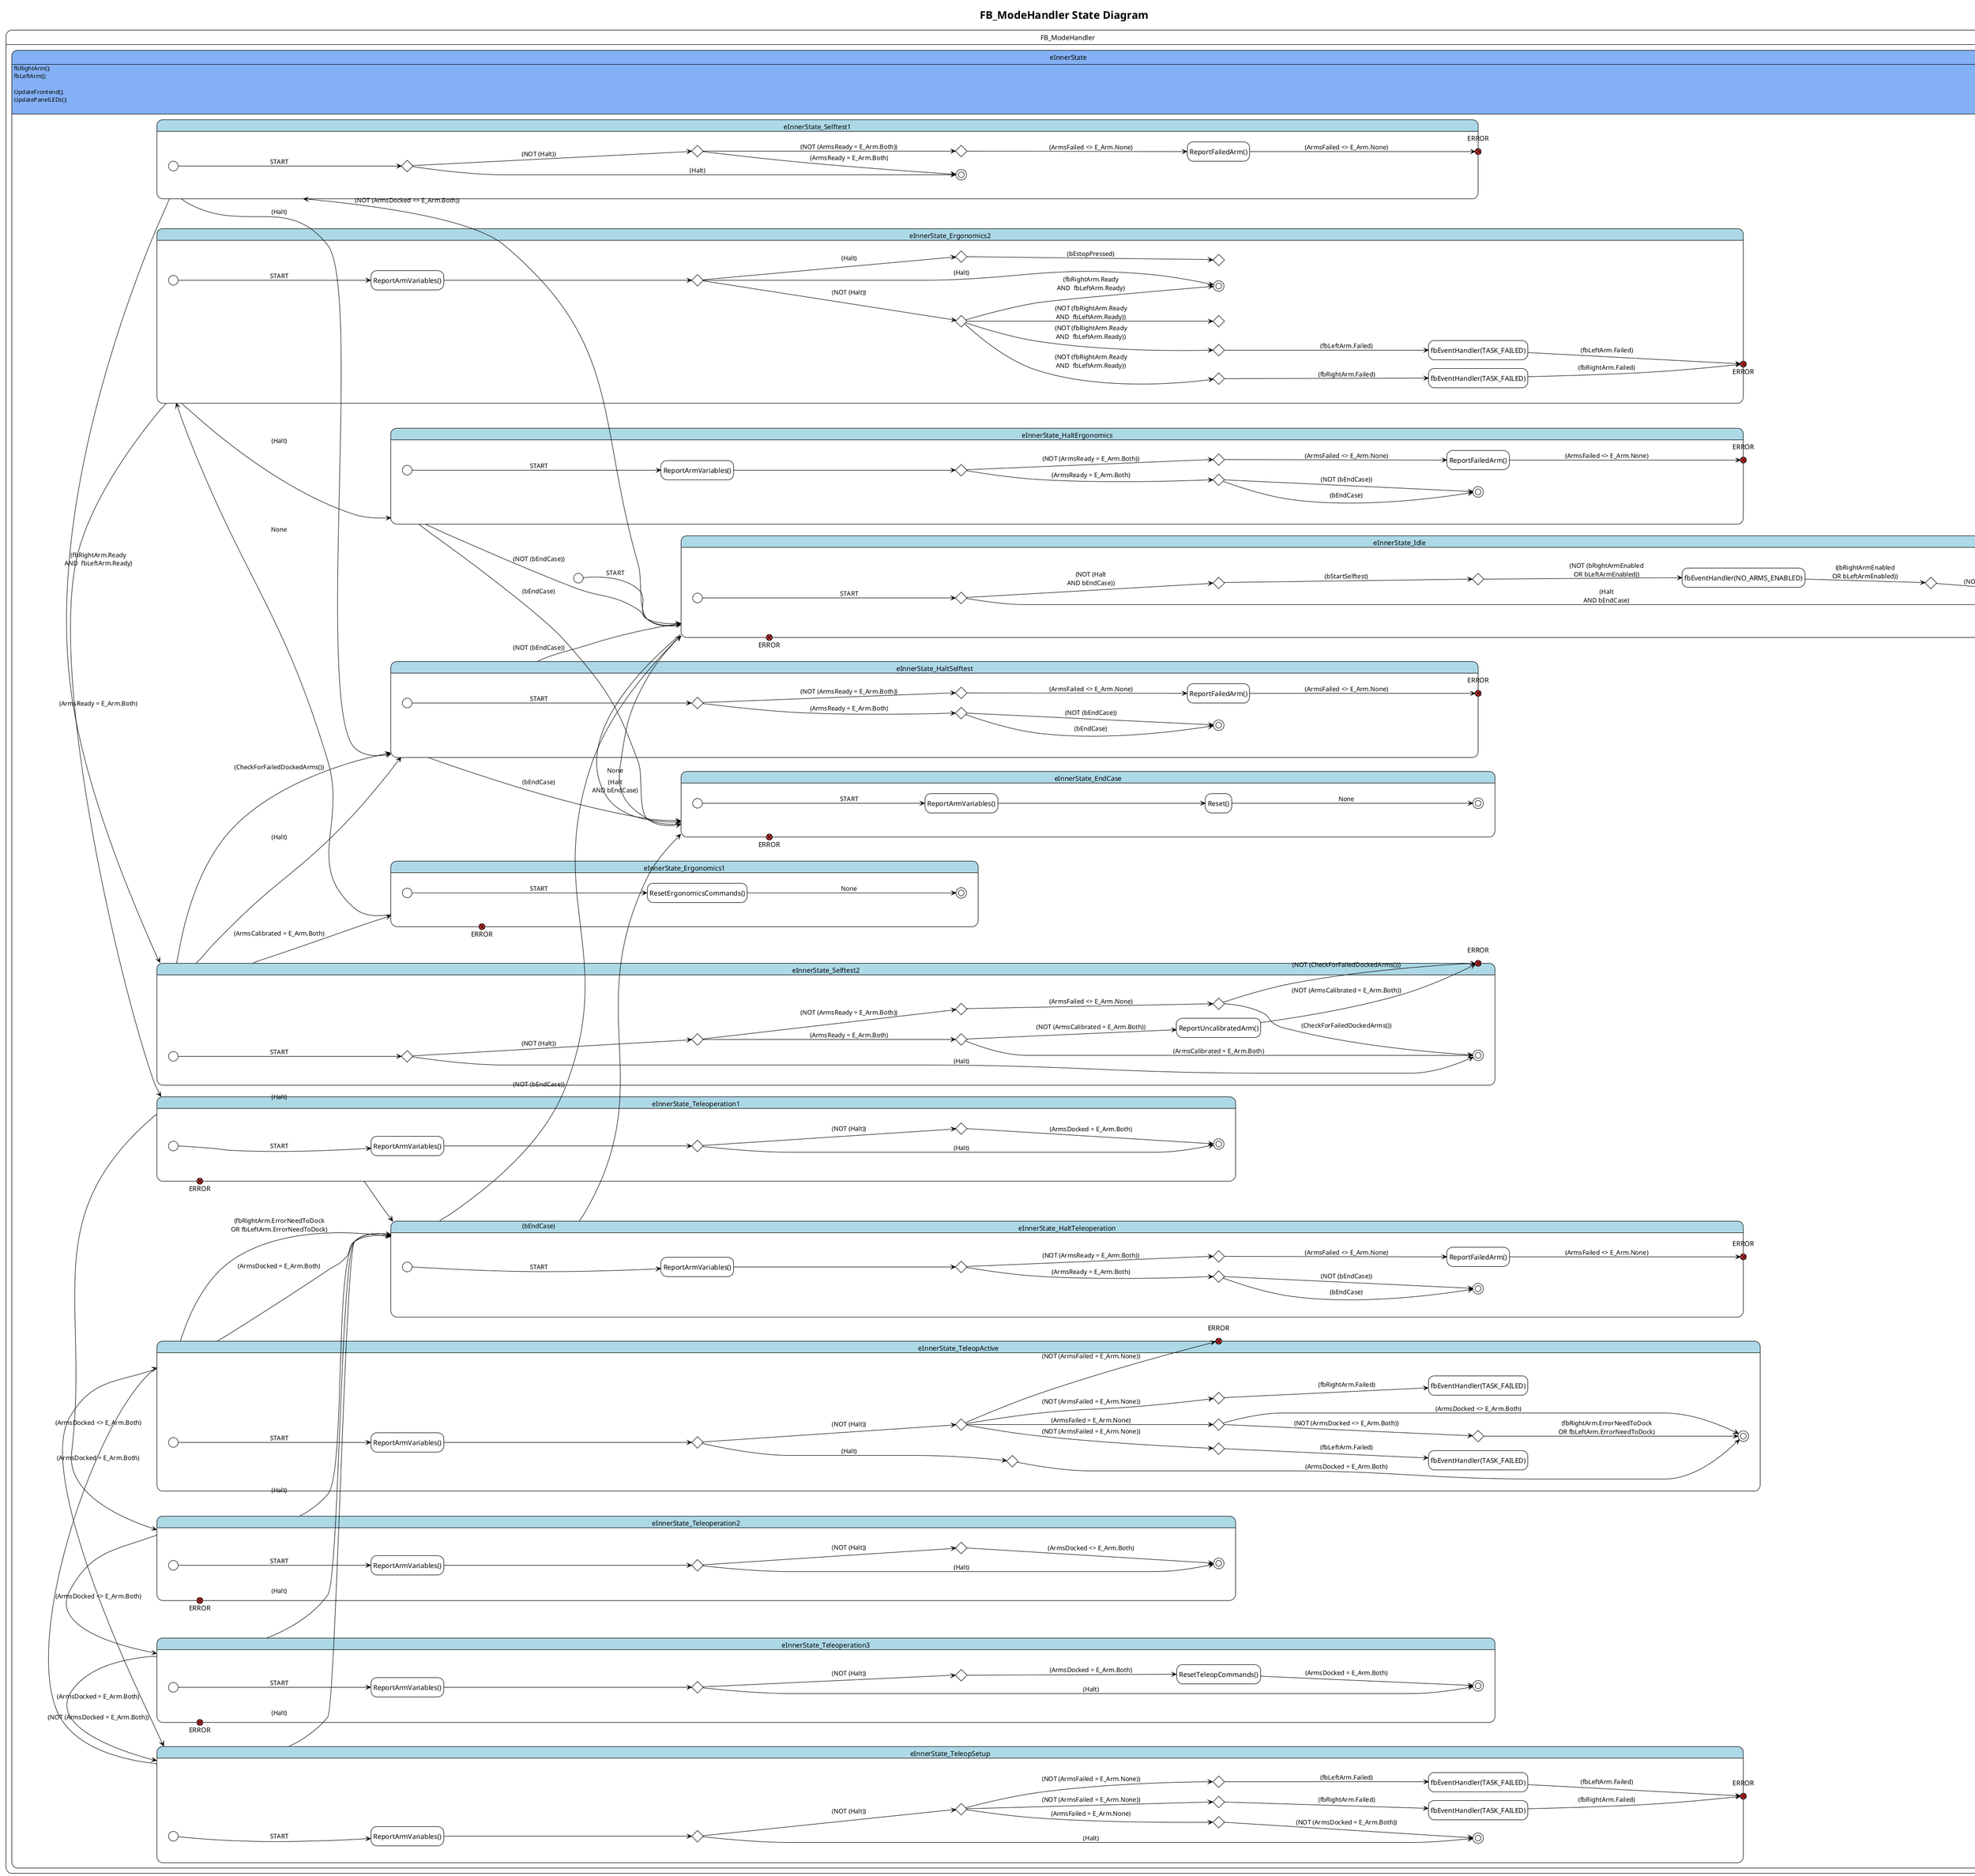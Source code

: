 @startuml State Diagram

!theme plain
'skin rose
left to right direction
hide empty description
'!theme reddress-lightgreen
title FB_ModeHandler State Diagram



state FB_ModeHandler{

state eInnerState #84b1f5 {
	[*] --> eInnerState_Idle : START
	state eInnerState_Idle #lightblue {
state "ERROR" as eInnerState_Idle_ERROR <<exitPoint>> #ff3333
	state eInnerState_Idle_Node_1 <<choice>>
	[*] ----> eInnerState_Idle_Node_1 : START
	eInnerState_Idle_Node_1 ----> [*] : (Halt\nAND bEndCase)
		state eInnerState_Idle_Node_2 <<choice>>
			state eInnerState_Idle_Node_3 <<choice>>
			state "fbEventHandler(NO_ARMS_ENABLED)" as eInnerState_Idle_Node_4 
			state eInnerState_Idle_Node_5 <<choice>>
	eInnerState_Idle_Node_5 ----> [*] : (NOT (ArmsDocked <> E_Arm.Both))
	}
	state eInnerState_Selftest1 #lightblue {
state "ERROR" as eInnerState_Selftest1_ERROR <<exitPoint>> #ff3333
	state eInnerState_Selftest1_Node_1 <<choice>>
	[*] ----> eInnerState_Selftest1_Node_1 : START
	eInnerState_Selftest1_Node_1 ----> [*] : (Halt)
		state eInnerState_Selftest1_Node_2 <<choice>>
	eInnerState_Selftest1_Node_2 ----> [*] : (ArmsReady = E_Arm.Both)
		state eInnerState_Selftest1_Node_3 <<choice>>
		state "ReportFailedArm()" as eInnerState_Selftest1_Node_4 
	}
	state eInnerState_Selftest2 #lightblue {
state "ERROR" as eInnerState_Selftest2_ERROR <<exitPoint>> #ff3333
	state eInnerState_Selftest2_Node_1 <<choice>>
	[*] ----> eInnerState_Selftest2_Node_1 : START
	eInnerState_Selftest2_Node_1 ----> [*] : (Halt)
		state eInnerState_Selftest2_Node_2 <<choice>>
			state eInnerState_Selftest2_Node_3 <<choice>>
	eInnerState_Selftest2_Node_3 ----> [*] : (ArmsCalibrated = E_Arm.Both)
			state "ReportUncalibratedArm()" as eInnerState_Selftest2_Node_4 
		state eInnerState_Selftest2_Node_5 <<choice>>
			state eInnerState_Selftest2_Node_6 <<choice>>
	eInnerState_Selftest2_Node_6 ----> [*] : (CheckForFailedDockedArms())
	}
	state eInnerState_HaltSelftest #lightblue {
state "ERROR" as eInnerState_HaltSelftest_ERROR <<exitPoint>> #ff3333
	state eInnerState_HaltSelftest_Node_1 <<choice>>
	[*] ----> eInnerState_HaltSelftest_Node_1 : START
		state eInnerState_HaltSelftest_Node_2 <<choice>>
	eInnerState_HaltSelftest_Node_2 ----> [*] : (bEndCase)
	eInnerState_HaltSelftest_Node_2 ----> [*] : (NOT (bEndCase))
	state eInnerState_HaltSelftest_Node_3 <<choice>>
	state "ReportFailedArm()" as eInnerState_HaltSelftest_Node_4 
	}
	state eInnerState_Ergonomics1 #lightblue {
state "ERROR" as eInnerState_Ergonomics1_ERROR <<exitPoint>> #ff3333
	state "ResetErgonomicsCommands()" as eInnerState_Ergonomics1_Node_1 
	[*] ----> eInnerState_Ergonomics1_Node_1 : START
	eInnerState_Ergonomics1_Node_1 ----> [*] : None
	}
	state eInnerState_Ergonomics2 #lightblue {
state "ERROR" as eInnerState_Ergonomics2_ERROR <<exitPoint>> #ff3333
	state "ReportArmVariables()" as eInnerState_Ergonomics2_Node_1 
	[*] ----> eInnerState_Ergonomics2_Node_1 : START
		state eInnerState_Ergonomics2_Node_2 <<choice>>
			state eInnerState_Ergonomics2_Node_3 <<choice>>
				state eInnerState_Ergonomics2_Node_4 <<choice>>
	eInnerState_Ergonomics2_Node_2 ----> [*] : (Halt)
			state eInnerState_Ergonomics2_Node_5 <<choice>>
	eInnerState_Ergonomics2_Node_5 ----> [*] : (fbRightArm.Ready\nAND  fbLeftArm.Ready)
				state eInnerState_Ergonomics2_Node_6 <<choice>>
				state eInnerState_Ergonomics2_Node_7 <<choice>>
				state "fbEventHandler(TASK_FAILED)" as eInnerState_Ergonomics2_Node_8 
				state eInnerState_Ergonomics2_Node_9 <<choice>>
				state "fbEventHandler(TASK_FAILED)" as eInnerState_Ergonomics2_Node_10 
	}
	state eInnerState_HaltErgonomics #lightblue {
state "ERROR" as eInnerState_HaltErgonomics_ERROR <<exitPoint>> #ff3333
	state "ReportArmVariables()" as eInnerState_HaltErgonomics_Node_1 
	[*] ----> eInnerState_HaltErgonomics_Node_1 : START
		state eInnerState_HaltErgonomics_Node_2 <<choice>>
			state eInnerState_HaltErgonomics_Node_3 <<choice>>
	eInnerState_HaltErgonomics_Node_3 ----> [*] : (bEndCase)
	eInnerState_HaltErgonomics_Node_3 ----> [*] : (NOT (bEndCase))
		state eInnerState_HaltErgonomics_Node_4 <<choice>>
		state "ReportFailedArm()" as eInnerState_HaltErgonomics_Node_5 
	}
	state eInnerState_Teleoperation1 #lightblue {
state "ERROR" as eInnerState_Teleoperation1_ERROR <<exitPoint>> #ff3333
	state "ReportArmVariables()" as eInnerState_Teleoperation1_Node_1 
	[*] ----> eInnerState_Teleoperation1_Node_1 : START
		state eInnerState_Teleoperation1_Node_2 <<choice>>
	eInnerState_Teleoperation1_Node_2 ----> [*] : (Halt)
			state eInnerState_Teleoperation1_Node_3 <<choice>>
	eInnerState_Teleoperation1_Node_3 ----> [*] : (ArmsDocked = E_Arm.Both)
	}
	state eInnerState_Teleoperation2 #lightblue {
state "ERROR" as eInnerState_Teleoperation2_ERROR <<exitPoint>> #ff3333
	state "ReportArmVariables()" as eInnerState_Teleoperation2_Node_1 
	[*] ----> eInnerState_Teleoperation2_Node_1 : START
		state eInnerState_Teleoperation2_Node_2 <<choice>>
	eInnerState_Teleoperation2_Node_2 ----> [*] : (Halt)
			state eInnerState_Teleoperation2_Node_3 <<choice>>
	eInnerState_Teleoperation2_Node_3 ----> [*] : (ArmsDocked <> E_Arm.Both)
	}
	state eInnerState_Teleoperation3 #lightblue {
state "ERROR" as eInnerState_Teleoperation3_ERROR <<exitPoint>> #ff3333
	state "ReportArmVariables()" as eInnerState_Teleoperation3_Node_1 
	[*] ----> eInnerState_Teleoperation3_Node_1 : START
		state eInnerState_Teleoperation3_Node_2 <<choice>>
	eInnerState_Teleoperation3_Node_2 ----> [*] : (Halt)
			state eInnerState_Teleoperation3_Node_3 <<choice>>
			state "ResetTeleopCommands()" as eInnerState_Teleoperation3_Node_4 
	eInnerState_Teleoperation3_Node_4 ----> [*] : (ArmsDocked = E_Arm.Both)
	}
	state eInnerState_TeleopSetup #lightblue {
state "ERROR" as eInnerState_TeleopSetup_ERROR <<exitPoint>> #ff3333
	state "ReportArmVariables()" as eInnerState_TeleopSetup_Node_1 
	[*] ----> eInnerState_TeleopSetup_Node_1 : START
		state eInnerState_TeleopSetup_Node_2 <<choice>>
	eInnerState_TeleopSetup_Node_2 ----> [*] : (Halt)
			state eInnerState_TeleopSetup_Node_3 <<choice>>
				state eInnerState_TeleopSetup_Node_4 <<choice>>
	eInnerState_TeleopSetup_Node_4 ----> [*] : (NOT (ArmsDocked = E_Arm.Both))
				state eInnerState_TeleopSetup_Node_5 <<choice>>
				state "fbEventHandler(TASK_FAILED)" as eInnerState_TeleopSetup_Node_6 
				state eInnerState_TeleopSetup_Node_7 <<choice>>
				state "fbEventHandler(TASK_FAILED)" as eInnerState_TeleopSetup_Node_8 
	}
	state eInnerState_TeleopActive #lightblue {
state "ERROR" as eInnerState_TeleopActive_ERROR <<exitPoint>> #ff3333
	state "ReportArmVariables()" as eInnerState_TeleopActive_Node_1 
	[*] ----> eInnerState_TeleopActive_Node_1 : START
		state eInnerState_TeleopActive_Node_2 <<choice>>
			state eInnerState_TeleopActive_Node_3 <<choice>>
	eInnerState_TeleopActive_Node_3 ----> [*] : (ArmsDocked = E_Arm.Both)
			state eInnerState_TeleopActive_Node_4 <<choice>>
				state eInnerState_TeleopActive_Node_5 <<choice>>
	eInnerState_TeleopActive_Node_5 ----> [*] : (ArmsDocked <> E_Arm.Both)
				state eInnerState_TeleopActive_Node_6 <<choice>>
	eInnerState_TeleopActive_Node_6 ----> [*] : (fbRightArm.ErrorNeedToDock\nOR fbLeftArm.ErrorNeedToDock)
				state eInnerState_TeleopActive_Node_7 <<choice>>
				state "fbEventHandler(TASK_FAILED)" as eInnerState_TeleopActive_Node_8 
				state eInnerState_TeleopActive_Node_9 <<choice>>
				state "fbEventHandler(TASK_FAILED)" as eInnerState_TeleopActive_Node_10 
	}
	state eInnerState_HaltTeleoperation #lightblue {
state "ERROR" as eInnerState_HaltTeleoperation_ERROR <<exitPoint>> #ff3333
	state "ReportArmVariables()" as eInnerState_HaltTeleoperation_Node_1 
	[*] ----> eInnerState_HaltTeleoperation_Node_1 : START
		state eInnerState_HaltTeleoperation_Node_2 <<choice>>
			state eInnerState_HaltTeleoperation_Node_3 <<choice>>
	eInnerState_HaltTeleoperation_Node_3 ----> [*] : (bEndCase)
	eInnerState_HaltTeleoperation_Node_3 ----> [*] : (NOT (bEndCase))
		state eInnerState_HaltTeleoperation_Node_4 <<choice>>
		state "ReportFailedArm()" as eInnerState_HaltTeleoperation_Node_5 
	}
	state eInnerState_EndCase #lightblue {
state "ERROR" as eInnerState_EndCase_ERROR <<exitPoint>> #ff3333
	state "ReportArmVariables()" as eInnerState_EndCase_Node_1 
	[*] ----> eInnerState_EndCase_Node_1 : START
	state "Reset()" as eInnerState_EndCase_Node_2 
	eInnerState_EndCase_Node_2 ----> [*] : None
	}
	}
	eInnerState_Idle ----> eInnerState_EndCase : (Halt\nAND bEndCase)
	eInnerState_Idle_Node_1 ----> eInnerState_Idle_Node_2 : (NOT (Halt\nAND bEndCase))
	eInnerState_Idle_Node_2 ----> eInnerState_Idle_Node_3 : (bStartSelftest)
	eInnerState_Idle_Node_3 ----> eInnerState_Idle_Node_4 : (NOT (bRightArmEnabled\nOR bLeftArmEnabled))
	eInnerState_Idle_Node_4 ----> eInnerState_Idle_Node_5 : ((bRightArmEnabled\nOR bLeftArmEnabled))
	eInnerState_Idle ----> eInnerState_Selftest1 : (NOT (ArmsDocked <> E_Arm.Both))
	eInnerState_Selftest1 ----> eInnerState_HaltSelftest : (Halt)
	eInnerState_Selftest1_Node_1 ----> eInnerState_Selftest1_Node_2 : (NOT (Halt))
	eInnerState_Selftest1 ----> eInnerState_Selftest2 : (ArmsReady = E_Arm.Both)
	eInnerState_Selftest1_Node_2 ----> eInnerState_Selftest1_Node_3 : (NOT (ArmsReady = E_Arm.Both))
	eInnerState_Selftest1_Node_3 ----> eInnerState_Selftest1_Node_4 : (ArmsFailed <> E_Arm.None)
	eInnerState_Selftest1_Node_4 ----> eInnerState_Selftest1_ERROR : (ArmsFailed <> E_Arm.None)
	eInnerState_Selftest2 ----> eInnerState_HaltSelftest : (Halt)
	eInnerState_Selftest2_Node_1 ----> eInnerState_Selftest2_Node_2 : (NOT (Halt))
	eInnerState_Selftest2_Node_2 ----> eInnerState_Selftest2_Node_3 : (ArmsReady = E_Arm.Both)
	eInnerState_Selftest2 ----> eInnerState_Ergonomics1 : (ArmsCalibrated = E_Arm.Both)
	eInnerState_Selftest2_Node_3 ----> eInnerState_Selftest2_Node_4 : (NOT (ArmsCalibrated = E_Arm.Both))
	eInnerState_Selftest2_Node_4 ----> eInnerState_Selftest2_ERROR : (NOT (ArmsCalibrated = E_Arm.Both))
	eInnerState_Selftest2_Node_2 ----> eInnerState_Selftest2_Node_5 : (NOT (ArmsReady = E_Arm.Both))
	eInnerState_Selftest2_Node_5 ----> eInnerState_Selftest2_Node_6 : (ArmsFailed <> E_Arm.None)
	eInnerState_Selftest2 ----> eInnerState_HaltSelftest : (CheckForFailedDockedArms())
	eInnerState_Selftest2_Node_6 ----> eInnerState_Selftest2_ERROR : (NOT (CheckForFailedDockedArms()))
	eInnerState_HaltSelftest_Node_1 ----> eInnerState_HaltSelftest_Node_2 : (ArmsReady = E_Arm.Both)
	eInnerState_HaltSelftest ----> eInnerState_EndCase : (bEndCase)
	eInnerState_HaltSelftest ----> eInnerState_Idle : (NOT (bEndCase))
	eInnerState_HaltSelftest_Node_1 ----> eInnerState_HaltSelftest_Node_3 : (NOT (ArmsReady = E_Arm.Both))
	eInnerState_HaltSelftest_Node_3 ----> eInnerState_HaltSelftest_Node_4 : (ArmsFailed <> E_Arm.None)
	eInnerState_HaltSelftest_Node_4 ----> eInnerState_HaltSelftest_ERROR : (ArmsFailed <> E_Arm.None)
	eInnerState_Ergonomics1 ----> eInnerState_Ergonomics2 : None
	eInnerState_Ergonomics2_Node_1 ----> eInnerState_Ergonomics2_Node_2
	eInnerState_Ergonomics2_Node_2 ----> eInnerState_Ergonomics2_Node_3 : (Halt)
	eInnerState_Ergonomics2_Node_3 ----> eInnerState_Ergonomics2_Node_4 : (bEstopPressed)
	eInnerState_Ergonomics2 ----> eInnerState_HaltErgonomics : (Halt)
	eInnerState_Ergonomics2_Node_2 ----> eInnerState_Ergonomics2_Node_5 : (NOT (Halt))
	eInnerState_Ergonomics2 ----> eInnerState_Teleoperation1 : (fbRightArm.Ready\nAND  fbLeftArm.Ready)
	eInnerState_Ergonomics2_Node_5 ----> eInnerState_Ergonomics2_Node_6 : (NOT (fbRightArm.Ready\nAND  fbLeftArm.Ready))
	eInnerState_Ergonomics2_Node_5 ----> eInnerState_Ergonomics2_Node_7 : (NOT (fbRightArm.Ready\nAND  fbLeftArm.Ready))
	eInnerState_Ergonomics2_Node_7 ----> eInnerState_Ergonomics2_Node_8 : (fbRightArm.Failed)
	eInnerState_Ergonomics2_Node_8 ----> eInnerState_Ergonomics2_ERROR : (fbRightArm.Failed)
	eInnerState_Ergonomics2_Node_5 ----> eInnerState_Ergonomics2_Node_9 : (NOT (fbRightArm.Ready\nAND  fbLeftArm.Ready))
	eInnerState_Ergonomics2_Node_9 ----> eInnerState_Ergonomics2_Node_10 : (fbLeftArm.Failed)
	eInnerState_Ergonomics2_Node_10 ----> eInnerState_Ergonomics2_ERROR : (fbLeftArm.Failed)
	eInnerState_HaltErgonomics_Node_1 ----> eInnerState_HaltErgonomics_Node_2
	eInnerState_HaltErgonomics_Node_2 ----> eInnerState_HaltErgonomics_Node_3 : (ArmsReady = E_Arm.Both)
	eInnerState_HaltErgonomics ----> eInnerState_EndCase : (bEndCase)
	eInnerState_HaltErgonomics ----> eInnerState_Idle : (NOT (bEndCase))
	eInnerState_HaltErgonomics_Node_2 ----> eInnerState_HaltErgonomics_Node_4 : (NOT (ArmsReady = E_Arm.Both))
	eInnerState_HaltErgonomics_Node_4 ----> eInnerState_HaltErgonomics_Node_5 : (ArmsFailed <> E_Arm.None)
	eInnerState_HaltErgonomics_Node_5 ----> eInnerState_HaltErgonomics_ERROR : (ArmsFailed <> E_Arm.None)
	eInnerState_Teleoperation1_Node_1 ----> eInnerState_Teleoperation1_Node_2
	eInnerState_Teleoperation1 ----> eInnerState_HaltTeleoperation : (Halt)
	eInnerState_Teleoperation1_Node_2 ----> eInnerState_Teleoperation1_Node_3 : (NOT (Halt))
	eInnerState_Teleoperation1 ----> eInnerState_Teleoperation2 : (ArmsDocked = E_Arm.Both)
	eInnerState_Teleoperation2_Node_1 ----> eInnerState_Teleoperation2_Node_2
	eInnerState_Teleoperation2 ----> eInnerState_HaltTeleoperation : (Halt)
	eInnerState_Teleoperation2_Node_2 ----> eInnerState_Teleoperation2_Node_3 : (NOT (Halt))
	eInnerState_Teleoperation2 ----> eInnerState_Teleoperation3 : (ArmsDocked <> E_Arm.Both)
	eInnerState_Teleoperation3_Node_1 ----> eInnerState_Teleoperation3_Node_2
	eInnerState_Teleoperation3 ----> eInnerState_HaltTeleoperation : (Halt)
	eInnerState_Teleoperation3_Node_2 ----> eInnerState_Teleoperation3_Node_3 : (NOT (Halt))
	eInnerState_Teleoperation3_Node_3 ----> eInnerState_Teleoperation3_Node_4 : (ArmsDocked = E_Arm.Both)
	eInnerState_Teleoperation3 ----> eInnerState_TeleopSetup : (ArmsDocked = E_Arm.Both)
	eInnerState_TeleopSetup_Node_1 ----> eInnerState_TeleopSetup_Node_2
	eInnerState_TeleopSetup ----> eInnerState_HaltTeleoperation : (Halt)
	eInnerState_TeleopSetup_Node_2 ----> eInnerState_TeleopSetup_Node_3 : (NOT (Halt))
	eInnerState_TeleopSetup_Node_3 ----> eInnerState_TeleopSetup_Node_4 : (ArmsFailed = E_Arm.None)
	eInnerState_TeleopSetup ----> eInnerState_TeleopActive : (NOT (ArmsDocked = E_Arm.Both))
	eInnerState_TeleopSetup_Node_3 ----> eInnerState_TeleopSetup_Node_5 : (NOT (ArmsFailed = E_Arm.None))
	eInnerState_TeleopSetup_Node_5 ----> eInnerState_TeleopSetup_Node_6 : (fbRightArm.Failed)
	eInnerState_TeleopSetup_Node_6 ----> eInnerState_TeleopSetup_ERROR : (fbRightArm.Failed)
	eInnerState_TeleopSetup_Node_3 ----> eInnerState_TeleopSetup_Node_7 : (NOT (ArmsFailed = E_Arm.None))
	eInnerState_TeleopSetup_Node_7 ----> eInnerState_TeleopSetup_Node_8 : (fbLeftArm.Failed)
	eInnerState_TeleopSetup_Node_8 ----> eInnerState_TeleopSetup_ERROR : (fbLeftArm.Failed)
	eInnerState_TeleopActive_Node_1 ----> eInnerState_TeleopActive_Node_2
	eInnerState_TeleopActive_Node_2 ----> eInnerState_TeleopActive_Node_3 : (Halt)
	eInnerState_TeleopActive ----> eInnerState_HaltTeleoperation : (ArmsDocked = E_Arm.Both)
	eInnerState_TeleopActive_Node_2 ----> eInnerState_TeleopActive_Node_4 : (NOT (Halt))
	eInnerState_TeleopActive_Node_4 ----> eInnerState_TeleopActive_Node_5 : (ArmsFailed = E_Arm.None)
	eInnerState_TeleopActive ----> eInnerState_TeleopSetup : (ArmsDocked <> E_Arm.Both)
	eInnerState_TeleopActive_Node_5 ----> eInnerState_TeleopActive_Node_6 : (NOT (ArmsDocked <> E_Arm.Both))
	eInnerState_TeleopActive ----> eInnerState_HaltTeleoperation : (fbRightArm.ErrorNeedToDock\nOR fbLeftArm.ErrorNeedToDock)
	eInnerState_TeleopActive_Node_4 ----> eInnerState_TeleopActive_Node_7 : (NOT (ArmsFailed = E_Arm.None))
	eInnerState_TeleopActive_Node_7 ----> eInnerState_TeleopActive_Node_8 : (fbRightArm.Failed)
	eInnerState_TeleopActive_Node_4 ----> eInnerState_TeleopActive_Node_9 : (NOT (ArmsFailed = E_Arm.None))
	eInnerState_TeleopActive_Node_9 ----> eInnerState_TeleopActive_Node_10 : (fbLeftArm.Failed)
	eInnerState_TeleopActive_Node_4 ----> eInnerState_TeleopActive_ERROR : (NOT (ArmsFailed = E_Arm.None))
	eInnerState_HaltTeleoperation_Node_1 ----> eInnerState_HaltTeleoperation_Node_2
	eInnerState_HaltTeleoperation_Node_2 ----> eInnerState_HaltTeleoperation_Node_3 : (ArmsReady = E_Arm.Both)
	eInnerState_HaltTeleoperation ----> eInnerState_EndCase : (bEndCase)
	eInnerState_HaltTeleoperation ----> eInnerState_Idle : (NOT (bEndCase))
	eInnerState_HaltTeleoperation_Node_2 ----> eInnerState_HaltTeleoperation_Node_4 : (NOT (ArmsReady = E_Arm.Both))
	eInnerState_HaltTeleoperation_Node_4 ----> eInnerState_HaltTeleoperation_Node_5 : (ArmsFailed <> E_Arm.None)
	eInnerState_HaltTeleoperation_Node_5 ----> eInnerState_HaltTeleoperation_ERROR : (ArmsFailed <> E_Arm.None)
	eInnerState_EndCase_Node_1 ----> eInnerState_EndCase_Node_2
	eInnerState_EndCase ----> eInnerState_Idle : None
eInnerState : fbRightArm();\nfbLeftArm();\n
eInnerState : UpdateFrontend();\nUpdatePanelLEDs();\n


}

@enduml

